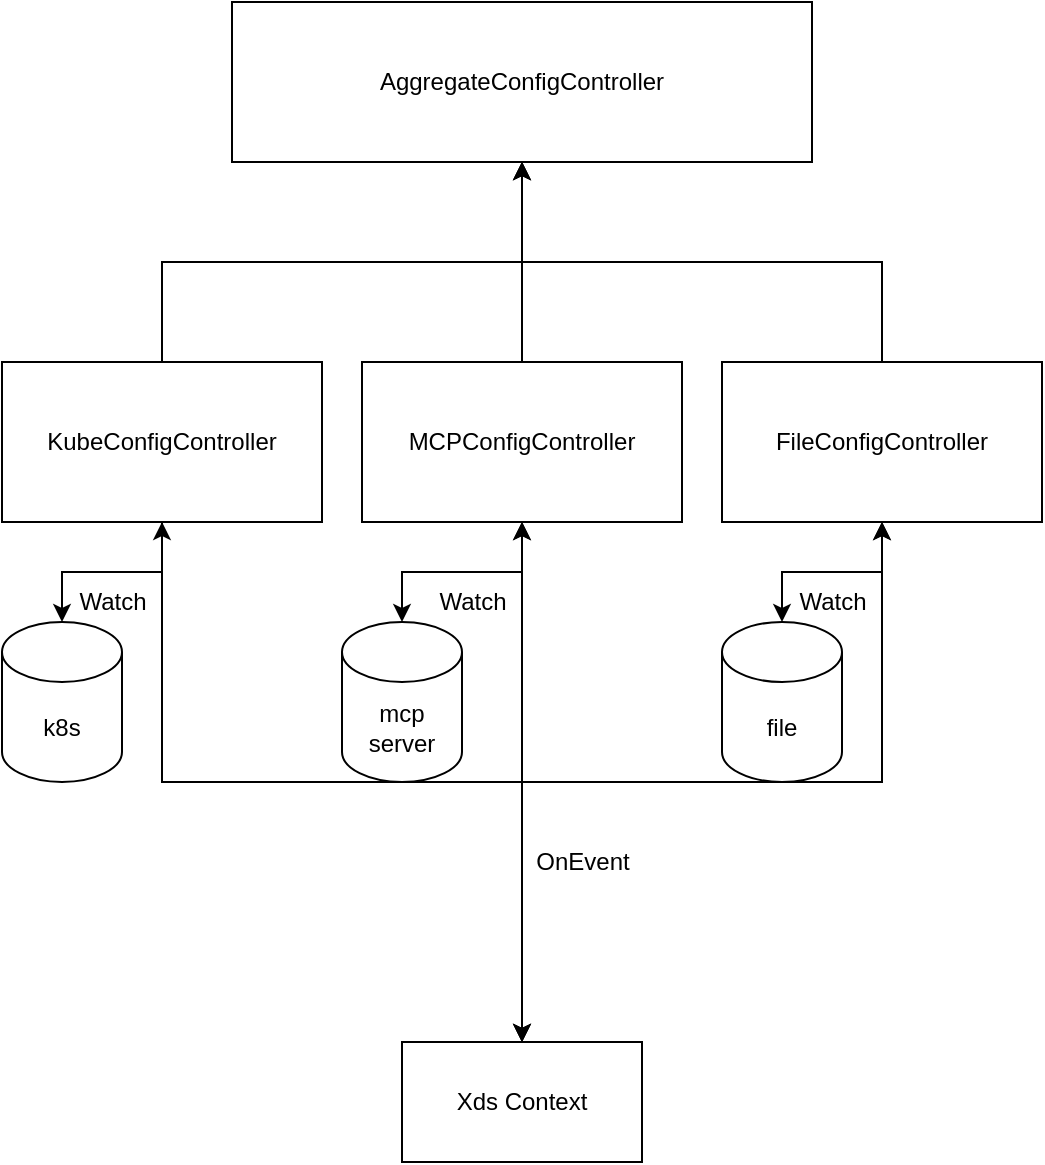 <mxfile version="14.5.8" type="github">
  <diagram id="MFOUceknjrKw-70LezZ3" name="Page-1">
    <mxGraphModel dx="1004" dy="651" grid="1" gridSize="10" guides="1" tooltips="1" connect="1" arrows="1" fold="1" page="1" pageScale="1" pageWidth="827" pageHeight="1169" math="0" shadow="0">
      <root>
        <mxCell id="0" />
        <mxCell id="1" parent="0" />
        <mxCell id="FUDM0tybxz8S23CUhsSV-1" value="AggregateConfigController" style="rounded=0;whiteSpace=wrap;html=1;" vertex="1" parent="1">
          <mxGeometry x="155" y="130" width="290" height="80" as="geometry" />
        </mxCell>
        <mxCell id="FUDM0tybxz8S23CUhsSV-5" style="edgeStyle=orthogonalEdgeStyle;rounded=0;orthogonalLoop=1;jettySize=auto;html=1;exitX=0.5;exitY=0;exitDx=0;exitDy=0;" edge="1" parent="1" source="FUDM0tybxz8S23CUhsSV-2" target="FUDM0tybxz8S23CUhsSV-1">
          <mxGeometry relative="1" as="geometry" />
        </mxCell>
        <mxCell id="FUDM0tybxz8S23CUhsSV-10" style="edgeStyle=orthogonalEdgeStyle;rounded=0;orthogonalLoop=1;jettySize=auto;html=1;startArrow=classic;startFill=1;" edge="1" parent="1" source="FUDM0tybxz8S23CUhsSV-2" target="FUDM0tybxz8S23CUhsSV-9">
          <mxGeometry relative="1" as="geometry" />
        </mxCell>
        <mxCell id="FUDM0tybxz8S23CUhsSV-11" style="edgeStyle=orthogonalEdgeStyle;rounded=0;orthogonalLoop=1;jettySize=auto;html=1;exitX=0.5;exitY=1;exitDx=0;exitDy=0;" edge="1" parent="1" source="FUDM0tybxz8S23CUhsSV-2" target="FUDM0tybxz8S23CUhsSV-8">
          <mxGeometry relative="1" as="geometry" />
        </mxCell>
        <mxCell id="FUDM0tybxz8S23CUhsSV-2" value="KubeConfigController" style="rounded=0;whiteSpace=wrap;html=1;" vertex="1" parent="1">
          <mxGeometry x="40" y="310" width="160" height="80" as="geometry" />
        </mxCell>
        <mxCell id="FUDM0tybxz8S23CUhsSV-6" style="edgeStyle=orthogonalEdgeStyle;rounded=0;orthogonalLoop=1;jettySize=auto;html=1;exitX=0.5;exitY=0;exitDx=0;exitDy=0;entryX=0.5;entryY=1;entryDx=0;entryDy=0;" edge="1" parent="1" source="FUDM0tybxz8S23CUhsSV-3" target="FUDM0tybxz8S23CUhsSV-1">
          <mxGeometry relative="1" as="geometry" />
        </mxCell>
        <mxCell id="FUDM0tybxz8S23CUhsSV-14" style="edgeStyle=orthogonalEdgeStyle;rounded=0;orthogonalLoop=1;jettySize=auto;html=1;exitX=0.5;exitY=1;exitDx=0;exitDy=0;startArrow=classic;startFill=1;" edge="1" parent="1" source="FUDM0tybxz8S23CUhsSV-3" target="FUDM0tybxz8S23CUhsSV-13">
          <mxGeometry relative="1" as="geometry" />
        </mxCell>
        <mxCell id="FUDM0tybxz8S23CUhsSV-19" style="edgeStyle=orthogonalEdgeStyle;rounded=0;orthogonalLoop=1;jettySize=auto;html=1;exitX=0.5;exitY=1;exitDx=0;exitDy=0;entryX=0.5;entryY=0;entryDx=0;entryDy=0;startArrow=classic;startFill=1;" edge="1" parent="1" source="FUDM0tybxz8S23CUhsSV-3" target="FUDM0tybxz8S23CUhsSV-8">
          <mxGeometry relative="1" as="geometry" />
        </mxCell>
        <mxCell id="FUDM0tybxz8S23CUhsSV-3" value="MCPConfigController" style="rounded=0;whiteSpace=wrap;html=1;" vertex="1" parent="1">
          <mxGeometry x="220" y="310" width="160" height="80" as="geometry" />
        </mxCell>
        <mxCell id="FUDM0tybxz8S23CUhsSV-7" style="edgeStyle=orthogonalEdgeStyle;rounded=0;orthogonalLoop=1;jettySize=auto;html=1;exitX=0.5;exitY=0;exitDx=0;exitDy=0;entryX=0.5;entryY=1;entryDx=0;entryDy=0;" edge="1" parent="1" source="FUDM0tybxz8S23CUhsSV-4" target="FUDM0tybxz8S23CUhsSV-1">
          <mxGeometry relative="1" as="geometry" />
        </mxCell>
        <mxCell id="FUDM0tybxz8S23CUhsSV-16" style="edgeStyle=orthogonalEdgeStyle;rounded=0;orthogonalLoop=1;jettySize=auto;html=1;exitX=0.5;exitY=1;exitDx=0;exitDy=0;startArrow=classic;startFill=1;" edge="1" parent="1" source="FUDM0tybxz8S23CUhsSV-4" target="FUDM0tybxz8S23CUhsSV-15">
          <mxGeometry relative="1" as="geometry" />
        </mxCell>
        <mxCell id="FUDM0tybxz8S23CUhsSV-20" style="edgeStyle=orthogonalEdgeStyle;rounded=0;orthogonalLoop=1;jettySize=auto;html=1;exitX=0.5;exitY=1;exitDx=0;exitDy=0;startArrow=classic;startFill=1;" edge="1" parent="1" source="FUDM0tybxz8S23CUhsSV-4" target="FUDM0tybxz8S23CUhsSV-8">
          <mxGeometry relative="1" as="geometry" />
        </mxCell>
        <mxCell id="FUDM0tybxz8S23CUhsSV-4" value="FileConfigController" style="rounded=0;whiteSpace=wrap;html=1;" vertex="1" parent="1">
          <mxGeometry x="400" y="310" width="160" height="80" as="geometry" />
        </mxCell>
        <mxCell id="FUDM0tybxz8S23CUhsSV-8" value="Xds Context" style="rounded=0;whiteSpace=wrap;html=1;" vertex="1" parent="1">
          <mxGeometry x="240" y="650" width="120" height="60" as="geometry" />
        </mxCell>
        <mxCell id="FUDM0tybxz8S23CUhsSV-9" value="k8s" style="shape=cylinder3;whiteSpace=wrap;html=1;boundedLbl=1;backgroundOutline=1;size=15;" vertex="1" parent="1">
          <mxGeometry x="40" y="440" width="60" height="80" as="geometry" />
        </mxCell>
        <mxCell id="FUDM0tybxz8S23CUhsSV-12" value="Watch" style="text;html=1;align=center;verticalAlign=middle;resizable=0;points=[];autosize=1;strokeColor=none;" vertex="1" parent="1">
          <mxGeometry x="70" y="420" width="50" height="20" as="geometry" />
        </mxCell>
        <mxCell id="FUDM0tybxz8S23CUhsSV-13" value="mcp server" style="shape=cylinder3;whiteSpace=wrap;html=1;boundedLbl=1;backgroundOutline=1;size=15;" vertex="1" parent="1">
          <mxGeometry x="210" y="440" width="60" height="80" as="geometry" />
        </mxCell>
        <mxCell id="FUDM0tybxz8S23CUhsSV-15" value="file" style="shape=cylinder3;whiteSpace=wrap;html=1;boundedLbl=1;backgroundOutline=1;size=15;" vertex="1" parent="1">
          <mxGeometry x="400" y="440" width="60" height="80" as="geometry" />
        </mxCell>
        <mxCell id="FUDM0tybxz8S23CUhsSV-17" value="Watch" style="text;html=1;align=center;verticalAlign=middle;resizable=0;points=[];autosize=1;strokeColor=none;" vertex="1" parent="1">
          <mxGeometry x="250" y="420" width="50" height="20" as="geometry" />
        </mxCell>
        <mxCell id="FUDM0tybxz8S23CUhsSV-18" value="Watch" style="text;html=1;align=center;verticalAlign=middle;resizable=0;points=[];autosize=1;strokeColor=none;" vertex="1" parent="1">
          <mxGeometry x="430" y="420" width="50" height="20" as="geometry" />
        </mxCell>
        <mxCell id="FUDM0tybxz8S23CUhsSV-21" value="OnEvent" style="text;html=1;align=center;verticalAlign=middle;resizable=0;points=[];autosize=1;strokeColor=none;" vertex="1" parent="1">
          <mxGeometry x="300" y="550" width="60" height="20" as="geometry" />
        </mxCell>
      </root>
    </mxGraphModel>
  </diagram>
</mxfile>

